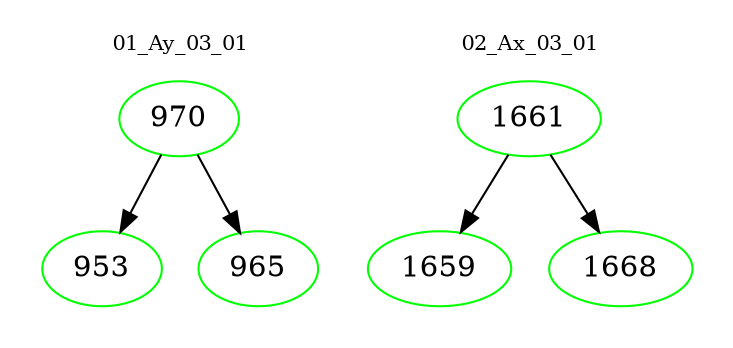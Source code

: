 digraph{
subgraph cluster_0 {
color = white
label = "01_Ay_03_01";
fontsize=10;
T0_970 [label="970", color="green"]
T0_970 -> T0_953 [color="black"]
T0_953 [label="953", color="green"]
T0_970 -> T0_965 [color="black"]
T0_965 [label="965", color="green"]
}
subgraph cluster_1 {
color = white
label = "02_Ax_03_01";
fontsize=10;
T1_1661 [label="1661", color="green"]
T1_1661 -> T1_1659 [color="black"]
T1_1659 [label="1659", color="green"]
T1_1661 -> T1_1668 [color="black"]
T1_1668 [label="1668", color="green"]
}
}
